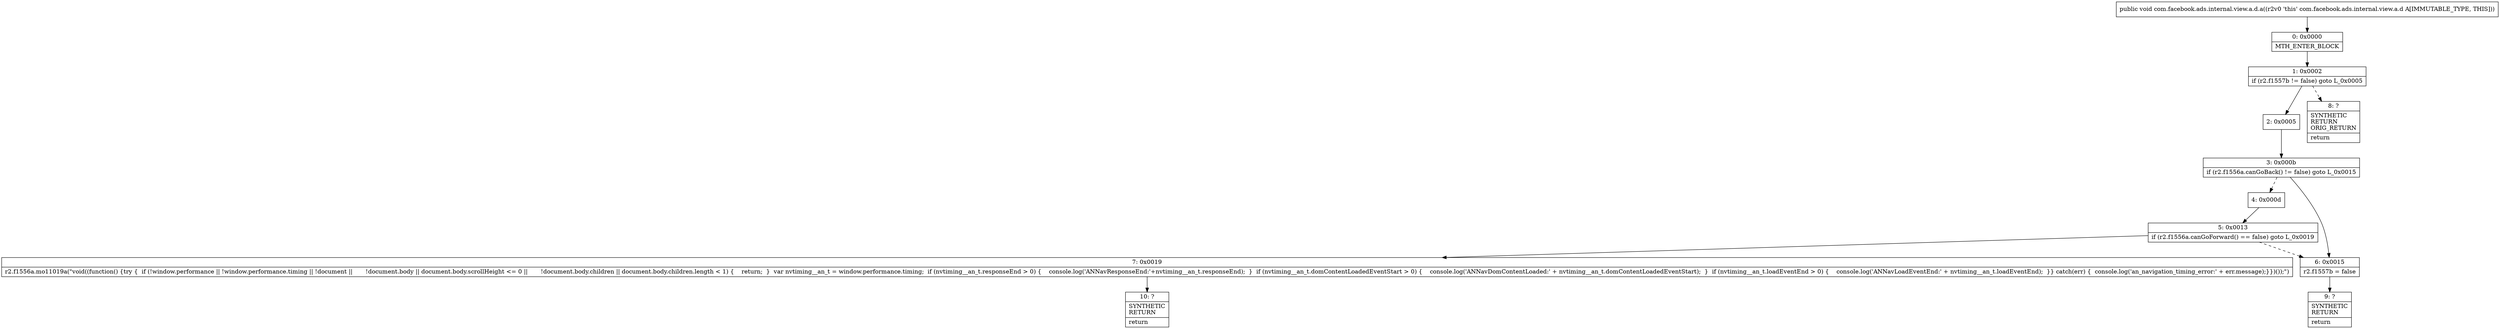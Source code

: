 digraph "CFG forcom.facebook.ads.internal.view.a.d.a()V" {
Node_0 [shape=record,label="{0\:\ 0x0000|MTH_ENTER_BLOCK\l}"];
Node_1 [shape=record,label="{1\:\ 0x0002|if (r2.f1557b != false) goto L_0x0005\l}"];
Node_2 [shape=record,label="{2\:\ 0x0005}"];
Node_3 [shape=record,label="{3\:\ 0x000b|if (r2.f1556a.canGoBack() != false) goto L_0x0015\l}"];
Node_4 [shape=record,label="{4\:\ 0x000d}"];
Node_5 [shape=record,label="{5\:\ 0x0013|if (r2.f1556a.canGoForward() == false) goto L_0x0019\l}"];
Node_6 [shape=record,label="{6\:\ 0x0015|r2.f1557b = false\l}"];
Node_7 [shape=record,label="{7\:\ 0x0019|r2.f1556a.mo11019a(\"void((function() \{try \{  if (!window.performance \|\| !window.performance.timing \|\| !document \|\|       !document.body \|\| document.body.scrollHeight \<= 0 \|\|       !document.body.children \|\| document.body.children.length \< 1) \{    return;  \}  var nvtiming__an_t = window.performance.timing;  if (nvtiming__an_t.responseEnd \> 0) \{    console.log('ANNavResponseEnd:'+nvtiming__an_t.responseEnd);  \}  if (nvtiming__an_t.domContentLoadedEventStart \> 0) \{    console.log('ANNavDomContentLoaded:' + nvtiming__an_t.domContentLoadedEventStart);  \}  if (nvtiming__an_t.loadEventEnd \> 0) \{    console.log('ANNavLoadEventEnd:' + nvtiming__an_t.loadEventEnd);  \}\} catch(err) \{  console.log('an_navigation_timing_error:' + err.message);\}\})());\")\l}"];
Node_8 [shape=record,label="{8\:\ ?|SYNTHETIC\lRETURN\lORIG_RETURN\l|return\l}"];
Node_9 [shape=record,label="{9\:\ ?|SYNTHETIC\lRETURN\l|return\l}"];
Node_10 [shape=record,label="{10\:\ ?|SYNTHETIC\lRETURN\l|return\l}"];
MethodNode[shape=record,label="{public void com.facebook.ads.internal.view.a.d.a((r2v0 'this' com.facebook.ads.internal.view.a.d A[IMMUTABLE_TYPE, THIS])) }"];
MethodNode -> Node_0;
Node_0 -> Node_1;
Node_1 -> Node_2;
Node_1 -> Node_8[style=dashed];
Node_2 -> Node_3;
Node_3 -> Node_4[style=dashed];
Node_3 -> Node_6;
Node_4 -> Node_5;
Node_5 -> Node_6[style=dashed];
Node_5 -> Node_7;
Node_6 -> Node_9;
Node_7 -> Node_10;
}


